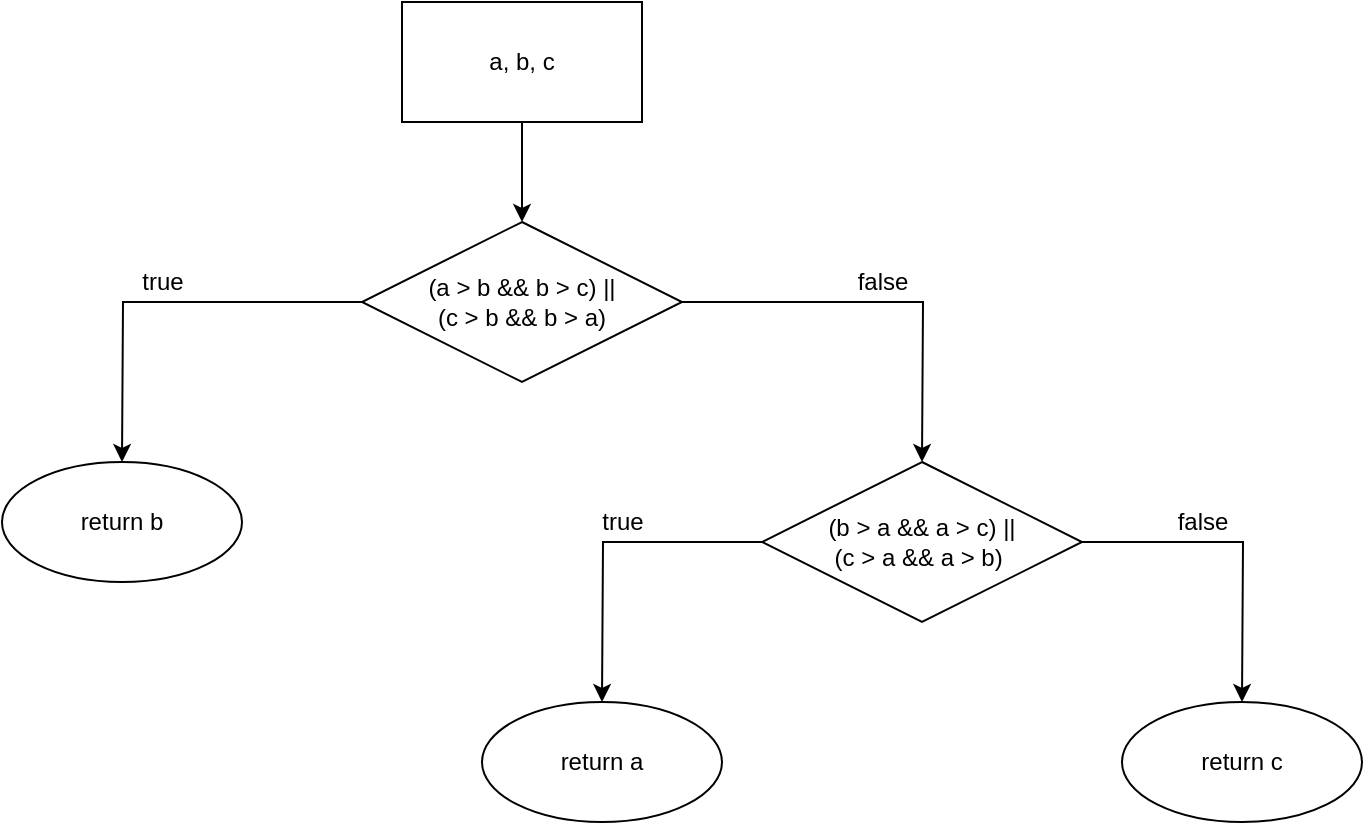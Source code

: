 <mxfile>
    <diagram id="HHgsYhYtlKcvna00-pRC" name="Страница 1">
        <mxGraphModel dx="828" dy="575" grid="1" gridSize="10" guides="1" tooltips="1" connect="1" arrows="1" fold="1" page="1" pageScale="1" pageWidth="827" pageHeight="1169" math="0" shadow="0">
            <root>
                <mxCell id="0"/>
                <mxCell id="1" parent="0"/>
                <mxCell id="3" style="edgeStyle=orthogonalEdgeStyle;rounded=0;orthogonalLoop=1;jettySize=auto;html=1;exitX=0.5;exitY=1;exitDx=0;exitDy=0;" edge="1" parent="1" source="2">
                    <mxGeometry relative="1" as="geometry">
                        <mxPoint x="400" y="120" as="targetPoint"/>
                    </mxGeometry>
                </mxCell>
                <mxCell id="2" value="a, b, c" style="whiteSpace=wrap;html=1;" vertex="1" parent="1">
                    <mxGeometry x="340" y="10" width="120" height="60" as="geometry"/>
                </mxCell>
                <mxCell id="5" style="edgeStyle=orthogonalEdgeStyle;rounded=0;orthogonalLoop=1;jettySize=auto;html=1;" edge="1" parent="1" source="4">
                    <mxGeometry relative="1" as="geometry">
                        <mxPoint x="200" y="240" as="targetPoint"/>
                    </mxGeometry>
                </mxCell>
                <mxCell id="6" style="edgeStyle=orthogonalEdgeStyle;rounded=0;orthogonalLoop=1;jettySize=auto;html=1;" edge="1" parent="1" source="4">
                    <mxGeometry relative="1" as="geometry">
                        <mxPoint x="600" y="240" as="targetPoint"/>
                    </mxGeometry>
                </mxCell>
                <mxCell id="4" value="(a &amp;gt; b &amp;amp;&amp;amp; b &amp;gt; c) || &lt;br&gt;(c &amp;gt; b &amp;amp;&amp;amp; b &amp;gt; a)" style="rhombus;whiteSpace=wrap;html=1;" vertex="1" parent="1">
                    <mxGeometry x="320" y="120" width="160" height="80" as="geometry"/>
                </mxCell>
                <mxCell id="7" value="true" style="text;html=1;align=center;verticalAlign=middle;resizable=0;points=[];autosize=1;strokeColor=none;" vertex="1" parent="1">
                    <mxGeometry x="200" y="140" width="40" height="20" as="geometry"/>
                </mxCell>
                <mxCell id="8" value="false" style="text;html=1;align=center;verticalAlign=middle;resizable=0;points=[];autosize=1;strokeColor=none;" vertex="1" parent="1">
                    <mxGeometry x="560" y="140" width="40" height="20" as="geometry"/>
                </mxCell>
                <mxCell id="9" value="return b" style="ellipse;whiteSpace=wrap;html=1;" vertex="1" parent="1">
                    <mxGeometry x="140" y="240" width="120" height="60" as="geometry"/>
                </mxCell>
                <mxCell id="11" style="edgeStyle=orthogonalEdgeStyle;rounded=0;orthogonalLoop=1;jettySize=auto;html=1;" edge="1" parent="1" source="10">
                    <mxGeometry relative="1" as="geometry">
                        <mxPoint x="440" y="360" as="targetPoint"/>
                    </mxGeometry>
                </mxCell>
                <mxCell id="12" style="edgeStyle=orthogonalEdgeStyle;rounded=0;orthogonalLoop=1;jettySize=auto;html=1;" edge="1" parent="1" source="10">
                    <mxGeometry relative="1" as="geometry">
                        <mxPoint x="760" y="360" as="targetPoint"/>
                    </mxGeometry>
                </mxCell>
                <mxCell id="10" value="(b &amp;gt; a &amp;amp;&amp;amp; a &amp;gt; c) ||&lt;br&gt;(c &amp;gt; a &amp;amp;&amp;amp; a &amp;gt; b)&amp;nbsp;" style="rhombus;whiteSpace=wrap;html=1;" vertex="1" parent="1">
                    <mxGeometry x="520" y="240" width="160" height="80" as="geometry"/>
                </mxCell>
                <mxCell id="13" value="true" style="text;html=1;align=center;verticalAlign=middle;resizable=0;points=[];autosize=1;strokeColor=none;" vertex="1" parent="1">
                    <mxGeometry x="430" y="260" width="40" height="20" as="geometry"/>
                </mxCell>
                <mxCell id="14" value="false" style="text;html=1;align=center;verticalAlign=middle;resizable=0;points=[];autosize=1;strokeColor=none;" vertex="1" parent="1">
                    <mxGeometry x="720" y="260" width="40" height="20" as="geometry"/>
                </mxCell>
                <mxCell id="15" value="return a" style="ellipse;whiteSpace=wrap;html=1;" vertex="1" parent="1">
                    <mxGeometry x="380" y="360" width="120" height="60" as="geometry"/>
                </mxCell>
                <mxCell id="16" value="return c" style="ellipse;whiteSpace=wrap;html=1;" vertex="1" parent="1">
                    <mxGeometry x="700" y="360" width="120" height="60" as="geometry"/>
                </mxCell>
            </root>
        </mxGraphModel>
    </diagram>
</mxfile>